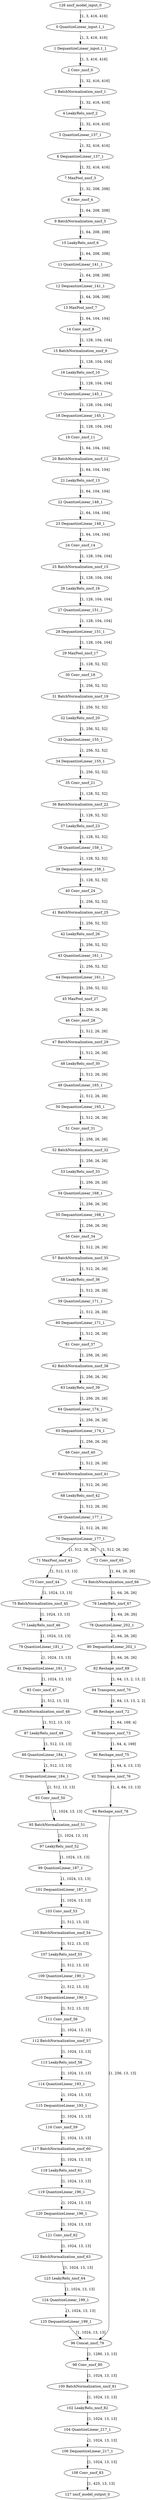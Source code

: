 strict digraph  {
"0 QuantizeLinear_input.1_1" [id=0, type=QuantizeLinear];
"1 DequantizeLinear_input.1_1" [id=1, type=DequantizeLinear];
"2 Conv_nncf_0" [id=2, type=Conv];
"3 BatchNormalization_nncf_1" [id=3, type=BatchNormalization];
"4 LeakyRelu_nncf_2" [id=4, type=LeakyRelu];
"5 QuantizeLinear_137_1" [id=5, type=QuantizeLinear];
"6 DequantizeLinear_137_1" [id=6, type=DequantizeLinear];
"7 MaxPool_nncf_3" [id=7, type=MaxPool];
"8 Conv_nncf_4" [id=8, type=Conv];
"9 BatchNormalization_nncf_5" [id=9, type=BatchNormalization];
"10 LeakyRelu_nncf_6" [id=10, type=LeakyRelu];
"11 QuantizeLinear_141_1" [id=11, type=QuantizeLinear];
"12 DequantizeLinear_141_1" [id=12, type=DequantizeLinear];
"13 MaxPool_nncf_7" [id=13, type=MaxPool];
"14 Conv_nncf_8" [id=14, type=Conv];
"15 BatchNormalization_nncf_9" [id=15, type=BatchNormalization];
"16 LeakyRelu_nncf_10" [id=16, type=LeakyRelu];
"17 QuantizeLinear_145_1" [id=17, type=QuantizeLinear];
"18 DequantizeLinear_145_1" [id=18, type=DequantizeLinear];
"19 Conv_nncf_11" [id=19, type=Conv];
"20 BatchNormalization_nncf_12" [id=20, type=BatchNormalization];
"21 LeakyRelu_nncf_13" [id=21, type=LeakyRelu];
"22 QuantizeLinear_148_1" [id=22, type=QuantizeLinear];
"23 DequantizeLinear_148_1" [id=23, type=DequantizeLinear];
"24 Conv_nncf_14" [id=24, type=Conv];
"25 BatchNormalization_nncf_15" [id=25, type=BatchNormalization];
"26 LeakyRelu_nncf_16" [id=26, type=LeakyRelu];
"27 QuantizeLinear_151_1" [id=27, type=QuantizeLinear];
"28 DequantizeLinear_151_1" [id=28, type=DequantizeLinear];
"29 MaxPool_nncf_17" [id=29, type=MaxPool];
"30 Conv_nncf_18" [id=30, type=Conv];
"31 BatchNormalization_nncf_19" [id=31, type=BatchNormalization];
"32 LeakyRelu_nncf_20" [id=32, type=LeakyRelu];
"33 QuantizeLinear_155_1" [id=33, type=QuantizeLinear];
"34 DequantizeLinear_155_1" [id=34, type=DequantizeLinear];
"35 Conv_nncf_21" [id=35, type=Conv];
"36 BatchNormalization_nncf_22" [id=36, type=BatchNormalization];
"37 LeakyRelu_nncf_23" [id=37, type=LeakyRelu];
"38 QuantizeLinear_158_1" [id=38, type=QuantizeLinear];
"39 DequantizeLinear_158_1" [id=39, type=DequantizeLinear];
"40 Conv_nncf_24" [id=40, type=Conv];
"41 BatchNormalization_nncf_25" [id=41, type=BatchNormalization];
"42 LeakyRelu_nncf_26" [id=42, type=LeakyRelu];
"43 QuantizeLinear_161_1" [id=43, type=QuantizeLinear];
"44 DequantizeLinear_161_1" [id=44, type=DequantizeLinear];
"45 MaxPool_nncf_27" [id=45, type=MaxPool];
"46 Conv_nncf_28" [id=46, type=Conv];
"47 BatchNormalization_nncf_29" [id=47, type=BatchNormalization];
"48 LeakyRelu_nncf_30" [id=48, type=LeakyRelu];
"49 QuantizeLinear_165_1" [id=49, type=QuantizeLinear];
"50 DequantizeLinear_165_1" [id=50, type=DequantizeLinear];
"51 Conv_nncf_31" [id=51, type=Conv];
"52 BatchNormalization_nncf_32" [id=52, type=BatchNormalization];
"53 LeakyRelu_nncf_33" [id=53, type=LeakyRelu];
"54 QuantizeLinear_168_1" [id=54, type=QuantizeLinear];
"55 DequantizeLinear_168_1" [id=55, type=DequantizeLinear];
"56 Conv_nncf_34" [id=56, type=Conv];
"57 BatchNormalization_nncf_35" [id=57, type=BatchNormalization];
"58 LeakyRelu_nncf_36" [id=58, type=LeakyRelu];
"59 QuantizeLinear_171_1" [id=59, type=QuantizeLinear];
"60 DequantizeLinear_171_1" [id=60, type=DequantizeLinear];
"61 Conv_nncf_37" [id=61, type=Conv];
"62 BatchNormalization_nncf_38" [id=62, type=BatchNormalization];
"63 LeakyRelu_nncf_39" [id=63, type=LeakyRelu];
"64 QuantizeLinear_174_1" [id=64, type=QuantizeLinear];
"65 DequantizeLinear_174_1" [id=65, type=DequantizeLinear];
"66 Conv_nncf_40" [id=66, type=Conv];
"67 BatchNormalization_nncf_41" [id=67, type=BatchNormalization];
"68 LeakyRelu_nncf_42" [id=68, type=LeakyRelu];
"69 QuantizeLinear_177_1" [id=69, type=QuantizeLinear];
"70 DequantizeLinear_177_1" [id=70, type=DequantizeLinear];
"71 MaxPool_nncf_43" [id=71, type=MaxPool];
"72 Conv_nncf_65" [id=72, type=Conv];
"73 Conv_nncf_44" [id=73, type=Conv];
"74 BatchNormalization_nncf_66" [id=74, type=BatchNormalization];
"75 BatchNormalization_nncf_45" [id=75, type=BatchNormalization];
"76 LeakyRelu_nncf_67" [id=76, type=LeakyRelu];
"77 LeakyRelu_nncf_46" [id=77, type=LeakyRelu];
"78 QuantizeLinear_202_1" [id=78, type=QuantizeLinear];
"79 QuantizeLinear_181_1" [id=79, type=QuantizeLinear];
"80 DequantizeLinear_202_1" [id=80, type=DequantizeLinear];
"81 DequantizeLinear_181_1" [id=81, type=DequantizeLinear];
"82 Reshape_nncf_69" [id=82, type=Reshape];
"83 Conv_nncf_47" [id=83, type=Conv];
"84 Transpose_nncf_70" [id=84, type=Transpose];
"85 BatchNormalization_nncf_48" [id=85, type=BatchNormalization];
"86 Reshape_nncf_72" [id=86, type=Reshape];
"87 LeakyRelu_nncf_49" [id=87, type=LeakyRelu];
"88 Transpose_nncf_73" [id=88, type=Transpose];
"89 QuantizeLinear_184_1" [id=89, type=QuantizeLinear];
"90 Reshape_nncf_75" [id=90, type=Reshape];
"91 DequantizeLinear_184_1" [id=91, type=DequantizeLinear];
"92 Transpose_nncf_76" [id=92, type=Transpose];
"93 Conv_nncf_50" [id=93, type=Conv];
"94 Reshape_nncf_78" [id=94, type=Reshape];
"95 BatchNormalization_nncf_51" [id=95, type=BatchNormalization];
"96 Concat_nncf_79" [id=96, type=Concat];
"97 LeakyRelu_nncf_52" [id=97, type=LeakyRelu];
"98 Conv_nncf_80" [id=98, type=Conv];
"99 QuantizeLinear_187_1" [id=99, type=QuantizeLinear];
"100 BatchNormalization_nncf_81" [id=100, type=BatchNormalization];
"101 DequantizeLinear_187_1" [id=101, type=DequantizeLinear];
"102 LeakyRelu_nncf_82" [id=102, type=LeakyRelu];
"103 Conv_nncf_53" [id=103, type=Conv];
"104 QuantizeLinear_217_1" [id=104, type=QuantizeLinear];
"105 BatchNormalization_nncf_54" [id=105, type=BatchNormalization];
"106 DequantizeLinear_217_1" [id=106, type=DequantizeLinear];
"107 LeakyRelu_nncf_55" [id=107, type=LeakyRelu];
"108 Conv_nncf_83" [id=108, type=Conv];
"109 QuantizeLinear_190_1" [id=109, type=QuantizeLinear];
"110 DequantizeLinear_190_1" [id=110, type=DequantizeLinear];
"111 Conv_nncf_56" [id=111, type=Conv];
"112 BatchNormalization_nncf_57" [id=112, type=BatchNormalization];
"113 LeakyRelu_nncf_58" [id=113, type=LeakyRelu];
"114 QuantizeLinear_193_1" [id=114, type=QuantizeLinear];
"115 DequantizeLinear_193_1" [id=115, type=DequantizeLinear];
"116 Conv_nncf_59" [id=116, type=Conv];
"117 BatchNormalization_nncf_60" [id=117, type=BatchNormalization];
"118 LeakyRelu_nncf_61" [id=118, type=LeakyRelu];
"119 QuantizeLinear_196_1" [id=119, type=QuantizeLinear];
"120 DequantizeLinear_196_1" [id=120, type=DequantizeLinear];
"121 Conv_nncf_62" [id=121, type=Conv];
"122 BatchNormalization_nncf_63" [id=122, type=BatchNormalization];
"123 LeakyRelu_nncf_64" [id=123, type=LeakyRelu];
"124 QuantizeLinear_199_1" [id=124, type=QuantizeLinear];
"125 DequantizeLinear_199_1" [id=125, type=DequantizeLinear];
"126 nncf_model_input_0" [id=126, type=nncf_model_input];
"127 nncf_model_output_0" [id=127, type=nncf_model_output];
"0 QuantizeLinear_input.1_1" -> "1 DequantizeLinear_input.1_1"  [label="[1, 3, 416, 416]", style=dashed];
"1 DequantizeLinear_input.1_1" -> "2 Conv_nncf_0"  [label="[1, 3, 416, 416]", style=solid];
"2 Conv_nncf_0" -> "3 BatchNormalization_nncf_1"  [label="[1, 32, 416, 416]", style=solid];
"3 BatchNormalization_nncf_1" -> "4 LeakyRelu_nncf_2"  [label="[1, 32, 416, 416]", style=solid];
"4 LeakyRelu_nncf_2" -> "5 QuantizeLinear_137_1"  [label="[1, 32, 416, 416]", style=solid];
"5 QuantizeLinear_137_1" -> "6 DequantizeLinear_137_1"  [label="[1, 32, 416, 416]", style=dashed];
"6 DequantizeLinear_137_1" -> "7 MaxPool_nncf_3"  [label="[1, 32, 416, 416]", style=solid];
"7 MaxPool_nncf_3" -> "8 Conv_nncf_4"  [label="[1, 32, 208, 208]", style=solid];
"8 Conv_nncf_4" -> "9 BatchNormalization_nncf_5"  [label="[1, 64, 208, 208]", style=solid];
"9 BatchNormalization_nncf_5" -> "10 LeakyRelu_nncf_6"  [label="[1, 64, 208, 208]", style=solid];
"10 LeakyRelu_nncf_6" -> "11 QuantizeLinear_141_1"  [label="[1, 64, 208, 208]", style=solid];
"11 QuantizeLinear_141_1" -> "12 DequantizeLinear_141_1"  [label="[1, 64, 208, 208]", style=dashed];
"12 DequantizeLinear_141_1" -> "13 MaxPool_nncf_7"  [label="[1, 64, 208, 208]", style=solid];
"13 MaxPool_nncf_7" -> "14 Conv_nncf_8"  [label="[1, 64, 104, 104]", style=solid];
"14 Conv_nncf_8" -> "15 BatchNormalization_nncf_9"  [label="[1, 128, 104, 104]", style=solid];
"15 BatchNormalization_nncf_9" -> "16 LeakyRelu_nncf_10"  [label="[1, 128, 104, 104]", style=solid];
"16 LeakyRelu_nncf_10" -> "17 QuantizeLinear_145_1"  [label="[1, 128, 104, 104]", style=solid];
"17 QuantizeLinear_145_1" -> "18 DequantizeLinear_145_1"  [label="[1, 128, 104, 104]", style=dashed];
"18 DequantizeLinear_145_1" -> "19 Conv_nncf_11"  [label="[1, 128, 104, 104]", style=solid];
"19 Conv_nncf_11" -> "20 BatchNormalization_nncf_12"  [label="[1, 64, 104, 104]", style=solid];
"20 BatchNormalization_nncf_12" -> "21 LeakyRelu_nncf_13"  [label="[1, 64, 104, 104]", style=solid];
"21 LeakyRelu_nncf_13" -> "22 QuantizeLinear_148_1"  [label="[1, 64, 104, 104]", style=solid];
"22 QuantizeLinear_148_1" -> "23 DequantizeLinear_148_1"  [label="[1, 64, 104, 104]", style=dashed];
"23 DequantizeLinear_148_1" -> "24 Conv_nncf_14"  [label="[1, 64, 104, 104]", style=solid];
"24 Conv_nncf_14" -> "25 BatchNormalization_nncf_15"  [label="[1, 128, 104, 104]", style=solid];
"25 BatchNormalization_nncf_15" -> "26 LeakyRelu_nncf_16"  [label="[1, 128, 104, 104]", style=solid];
"26 LeakyRelu_nncf_16" -> "27 QuantizeLinear_151_1"  [label="[1, 128, 104, 104]", style=solid];
"27 QuantizeLinear_151_1" -> "28 DequantizeLinear_151_1"  [label="[1, 128, 104, 104]", style=dashed];
"28 DequantizeLinear_151_1" -> "29 MaxPool_nncf_17"  [label="[1, 128, 104, 104]", style=solid];
"29 MaxPool_nncf_17" -> "30 Conv_nncf_18"  [label="[1, 128, 52, 52]", style=solid];
"30 Conv_nncf_18" -> "31 BatchNormalization_nncf_19"  [label="[1, 256, 52, 52]", style=solid];
"31 BatchNormalization_nncf_19" -> "32 LeakyRelu_nncf_20"  [label="[1, 256, 52, 52]", style=solid];
"32 LeakyRelu_nncf_20" -> "33 QuantizeLinear_155_1"  [label="[1, 256, 52, 52]", style=solid];
"33 QuantizeLinear_155_1" -> "34 DequantizeLinear_155_1"  [label="[1, 256, 52, 52]", style=dashed];
"34 DequantizeLinear_155_1" -> "35 Conv_nncf_21"  [label="[1, 256, 52, 52]", style=solid];
"35 Conv_nncf_21" -> "36 BatchNormalization_nncf_22"  [label="[1, 128, 52, 52]", style=solid];
"36 BatchNormalization_nncf_22" -> "37 LeakyRelu_nncf_23"  [label="[1, 128, 52, 52]", style=solid];
"37 LeakyRelu_nncf_23" -> "38 QuantizeLinear_158_1"  [label="[1, 128, 52, 52]", style=solid];
"38 QuantizeLinear_158_1" -> "39 DequantizeLinear_158_1"  [label="[1, 128, 52, 52]", style=dashed];
"39 DequantizeLinear_158_1" -> "40 Conv_nncf_24"  [label="[1, 128, 52, 52]", style=solid];
"40 Conv_nncf_24" -> "41 BatchNormalization_nncf_25"  [label="[1, 256, 52, 52]", style=solid];
"41 BatchNormalization_nncf_25" -> "42 LeakyRelu_nncf_26"  [label="[1, 256, 52, 52]", style=solid];
"42 LeakyRelu_nncf_26" -> "43 QuantizeLinear_161_1"  [label="[1, 256, 52, 52]", style=solid];
"43 QuantizeLinear_161_1" -> "44 DequantizeLinear_161_1"  [label="[1, 256, 52, 52]", style=dashed];
"44 DequantizeLinear_161_1" -> "45 MaxPool_nncf_27"  [label="[1, 256, 52, 52]", style=solid];
"45 MaxPool_nncf_27" -> "46 Conv_nncf_28"  [label="[1, 256, 26, 26]", style=solid];
"46 Conv_nncf_28" -> "47 BatchNormalization_nncf_29"  [label="[1, 512, 26, 26]", style=solid];
"47 BatchNormalization_nncf_29" -> "48 LeakyRelu_nncf_30"  [label="[1, 512, 26, 26]", style=solid];
"48 LeakyRelu_nncf_30" -> "49 QuantizeLinear_165_1"  [label="[1, 512, 26, 26]", style=solid];
"49 QuantizeLinear_165_1" -> "50 DequantizeLinear_165_1"  [label="[1, 512, 26, 26]", style=dashed];
"50 DequantizeLinear_165_1" -> "51 Conv_nncf_31"  [label="[1, 512, 26, 26]", style=solid];
"51 Conv_nncf_31" -> "52 BatchNormalization_nncf_32"  [label="[1, 256, 26, 26]", style=solid];
"52 BatchNormalization_nncf_32" -> "53 LeakyRelu_nncf_33"  [label="[1, 256, 26, 26]", style=solid];
"53 LeakyRelu_nncf_33" -> "54 QuantizeLinear_168_1"  [label="[1, 256, 26, 26]", style=solid];
"54 QuantizeLinear_168_1" -> "55 DequantizeLinear_168_1"  [label="[1, 256, 26, 26]", style=dashed];
"55 DequantizeLinear_168_1" -> "56 Conv_nncf_34"  [label="[1, 256, 26, 26]", style=solid];
"56 Conv_nncf_34" -> "57 BatchNormalization_nncf_35"  [label="[1, 512, 26, 26]", style=solid];
"57 BatchNormalization_nncf_35" -> "58 LeakyRelu_nncf_36"  [label="[1, 512, 26, 26]", style=solid];
"58 LeakyRelu_nncf_36" -> "59 QuantizeLinear_171_1"  [label="[1, 512, 26, 26]", style=solid];
"59 QuantizeLinear_171_1" -> "60 DequantizeLinear_171_1"  [label="[1, 512, 26, 26]", style=dashed];
"60 DequantizeLinear_171_1" -> "61 Conv_nncf_37"  [label="[1, 512, 26, 26]", style=solid];
"61 Conv_nncf_37" -> "62 BatchNormalization_nncf_38"  [label="[1, 256, 26, 26]", style=solid];
"62 BatchNormalization_nncf_38" -> "63 LeakyRelu_nncf_39"  [label="[1, 256, 26, 26]", style=solid];
"63 LeakyRelu_nncf_39" -> "64 QuantizeLinear_174_1"  [label="[1, 256, 26, 26]", style=solid];
"64 QuantizeLinear_174_1" -> "65 DequantizeLinear_174_1"  [label="[1, 256, 26, 26]", style=dashed];
"65 DequantizeLinear_174_1" -> "66 Conv_nncf_40"  [label="[1, 256, 26, 26]", style=solid];
"66 Conv_nncf_40" -> "67 BatchNormalization_nncf_41"  [label="[1, 512, 26, 26]", style=solid];
"67 BatchNormalization_nncf_41" -> "68 LeakyRelu_nncf_42"  [label="[1, 512, 26, 26]", style=solid];
"68 LeakyRelu_nncf_42" -> "69 QuantizeLinear_177_1"  [label="[1, 512, 26, 26]", style=solid];
"69 QuantizeLinear_177_1" -> "70 DequantizeLinear_177_1"  [label="[1, 512, 26, 26]", style=dashed];
"70 DequantizeLinear_177_1" -> "71 MaxPool_nncf_43"  [label="[1, 512, 26, 26]", style=solid];
"70 DequantizeLinear_177_1" -> "72 Conv_nncf_65"  [label="[1, 512, 26, 26]", style=solid];
"71 MaxPool_nncf_43" -> "73 Conv_nncf_44"  [label="[1, 512, 13, 13]", style=solid];
"72 Conv_nncf_65" -> "74 BatchNormalization_nncf_66"  [label="[1, 64, 26, 26]", style=solid];
"73 Conv_nncf_44" -> "75 BatchNormalization_nncf_45"  [label="[1, 1024, 13, 13]", style=solid];
"74 BatchNormalization_nncf_66" -> "76 LeakyRelu_nncf_67"  [label="[1, 64, 26, 26]", style=solid];
"75 BatchNormalization_nncf_45" -> "77 LeakyRelu_nncf_46"  [label="[1, 1024, 13, 13]", style=solid];
"76 LeakyRelu_nncf_67" -> "78 QuantizeLinear_202_1"  [label="[1, 64, 26, 26]", style=solid];
"77 LeakyRelu_nncf_46" -> "79 QuantizeLinear_181_1"  [label="[1, 1024, 13, 13]", style=solid];
"78 QuantizeLinear_202_1" -> "80 DequantizeLinear_202_1"  [label="[1, 64, 26, 26]", style=dashed];
"79 QuantizeLinear_181_1" -> "81 DequantizeLinear_181_1"  [label="[1, 1024, 13, 13]", style=dashed];
"80 DequantizeLinear_202_1" -> "82 Reshape_nncf_69"  [label="[1, 64, 26, 26]", style=solid];
"81 DequantizeLinear_181_1" -> "83 Conv_nncf_47"  [label="[1, 1024, 13, 13]", style=solid];
"82 Reshape_nncf_69" -> "84 Transpose_nncf_70"  [label="[1, 64, 13, 2, 13, 2]", style=solid];
"83 Conv_nncf_47" -> "85 BatchNormalization_nncf_48"  [label="[1, 512, 13, 13]", style=solid];
"84 Transpose_nncf_70" -> "86 Reshape_nncf_72"  [label="[1, 64, 13, 13, 2, 2]", style=solid];
"85 BatchNormalization_nncf_48" -> "87 LeakyRelu_nncf_49"  [label="[1, 512, 13, 13]", style=solid];
"86 Reshape_nncf_72" -> "88 Transpose_nncf_73"  [label="[1, 64, 169, 4]", style=solid];
"87 LeakyRelu_nncf_49" -> "89 QuantizeLinear_184_1"  [label="[1, 512, 13, 13]", style=solid];
"88 Transpose_nncf_73" -> "90 Reshape_nncf_75"  [label="[1, 64, 4, 169]", style=solid];
"89 QuantizeLinear_184_1" -> "91 DequantizeLinear_184_1"  [label="[1, 512, 13, 13]", style=dashed];
"90 Reshape_nncf_75" -> "92 Transpose_nncf_76"  [label="[1, 64, 4, 13, 13]", style=solid];
"91 DequantizeLinear_184_1" -> "93 Conv_nncf_50"  [label="[1, 512, 13, 13]", style=solid];
"92 Transpose_nncf_76" -> "94 Reshape_nncf_78"  [label="[1, 4, 64, 13, 13]", style=solid];
"93 Conv_nncf_50" -> "95 BatchNormalization_nncf_51"  [label="[1, 1024, 13, 13]", style=solid];
"94 Reshape_nncf_78" -> "96 Concat_nncf_79"  [label="[1, 256, 13, 13]", style=solid];
"95 BatchNormalization_nncf_51" -> "97 LeakyRelu_nncf_52"  [label="[1, 1024, 13, 13]", style=solid];
"96 Concat_nncf_79" -> "98 Conv_nncf_80"  [label="[1, 1280, 13, 13]", style=solid];
"97 LeakyRelu_nncf_52" -> "99 QuantizeLinear_187_1"  [label="[1, 1024, 13, 13]", style=solid];
"98 Conv_nncf_80" -> "100 BatchNormalization_nncf_81"  [label="[1, 1024, 13, 13]", style=solid];
"99 QuantizeLinear_187_1" -> "101 DequantizeLinear_187_1"  [label="[1, 1024, 13, 13]", style=dashed];
"100 BatchNormalization_nncf_81" -> "102 LeakyRelu_nncf_82"  [label="[1, 1024, 13, 13]", style=solid];
"101 DequantizeLinear_187_1" -> "103 Conv_nncf_53"  [label="[1, 1024, 13, 13]", style=solid];
"102 LeakyRelu_nncf_82" -> "104 QuantizeLinear_217_1"  [label="[1, 1024, 13, 13]", style=solid];
"103 Conv_nncf_53" -> "105 BatchNormalization_nncf_54"  [label="[1, 512, 13, 13]", style=solid];
"104 QuantizeLinear_217_1" -> "106 DequantizeLinear_217_1"  [label="[1, 1024, 13, 13]", style=dashed];
"105 BatchNormalization_nncf_54" -> "107 LeakyRelu_nncf_55"  [label="[1, 512, 13, 13]", style=solid];
"106 DequantizeLinear_217_1" -> "108 Conv_nncf_83"  [label="[1, 1024, 13, 13]", style=solid];
"107 LeakyRelu_nncf_55" -> "109 QuantizeLinear_190_1"  [label="[1, 512, 13, 13]", style=solid];
"108 Conv_nncf_83" -> "127 nncf_model_output_0"  [label="[1, 425, 13, 13]", style=solid];
"109 QuantizeLinear_190_1" -> "110 DequantizeLinear_190_1"  [label="[1, 512, 13, 13]", style=dashed];
"110 DequantizeLinear_190_1" -> "111 Conv_nncf_56"  [label="[1, 512, 13, 13]", style=solid];
"111 Conv_nncf_56" -> "112 BatchNormalization_nncf_57"  [label="[1, 1024, 13, 13]", style=solid];
"112 BatchNormalization_nncf_57" -> "113 LeakyRelu_nncf_58"  [label="[1, 1024, 13, 13]", style=solid];
"113 LeakyRelu_nncf_58" -> "114 QuantizeLinear_193_1"  [label="[1, 1024, 13, 13]", style=solid];
"114 QuantizeLinear_193_1" -> "115 DequantizeLinear_193_1"  [label="[1, 1024, 13, 13]", style=dashed];
"115 DequantizeLinear_193_1" -> "116 Conv_nncf_59"  [label="[1, 1024, 13, 13]", style=solid];
"116 Conv_nncf_59" -> "117 BatchNormalization_nncf_60"  [label="[1, 1024, 13, 13]", style=solid];
"117 BatchNormalization_nncf_60" -> "118 LeakyRelu_nncf_61"  [label="[1, 1024, 13, 13]", style=solid];
"118 LeakyRelu_nncf_61" -> "119 QuantizeLinear_196_1"  [label="[1, 1024, 13, 13]", style=solid];
"119 QuantizeLinear_196_1" -> "120 DequantizeLinear_196_1"  [label="[1, 1024, 13, 13]", style=dashed];
"120 DequantizeLinear_196_1" -> "121 Conv_nncf_62"  [label="[1, 1024, 13, 13]", style=solid];
"121 Conv_nncf_62" -> "122 BatchNormalization_nncf_63"  [label="[1, 1024, 13, 13]", style=solid];
"122 BatchNormalization_nncf_63" -> "123 LeakyRelu_nncf_64"  [label="[1, 1024, 13, 13]", style=solid];
"123 LeakyRelu_nncf_64" -> "124 QuantizeLinear_199_1"  [label="[1, 1024, 13, 13]", style=solid];
"124 QuantizeLinear_199_1" -> "125 DequantizeLinear_199_1"  [label="[1, 1024, 13, 13]", style=dashed];
"125 DequantizeLinear_199_1" -> "96 Concat_nncf_79"  [label="[1, 1024, 13, 13]", style=solid];
"126 nncf_model_input_0" -> "0 QuantizeLinear_input.1_1"  [label="[1, 3, 416, 416]", style=solid];
}
